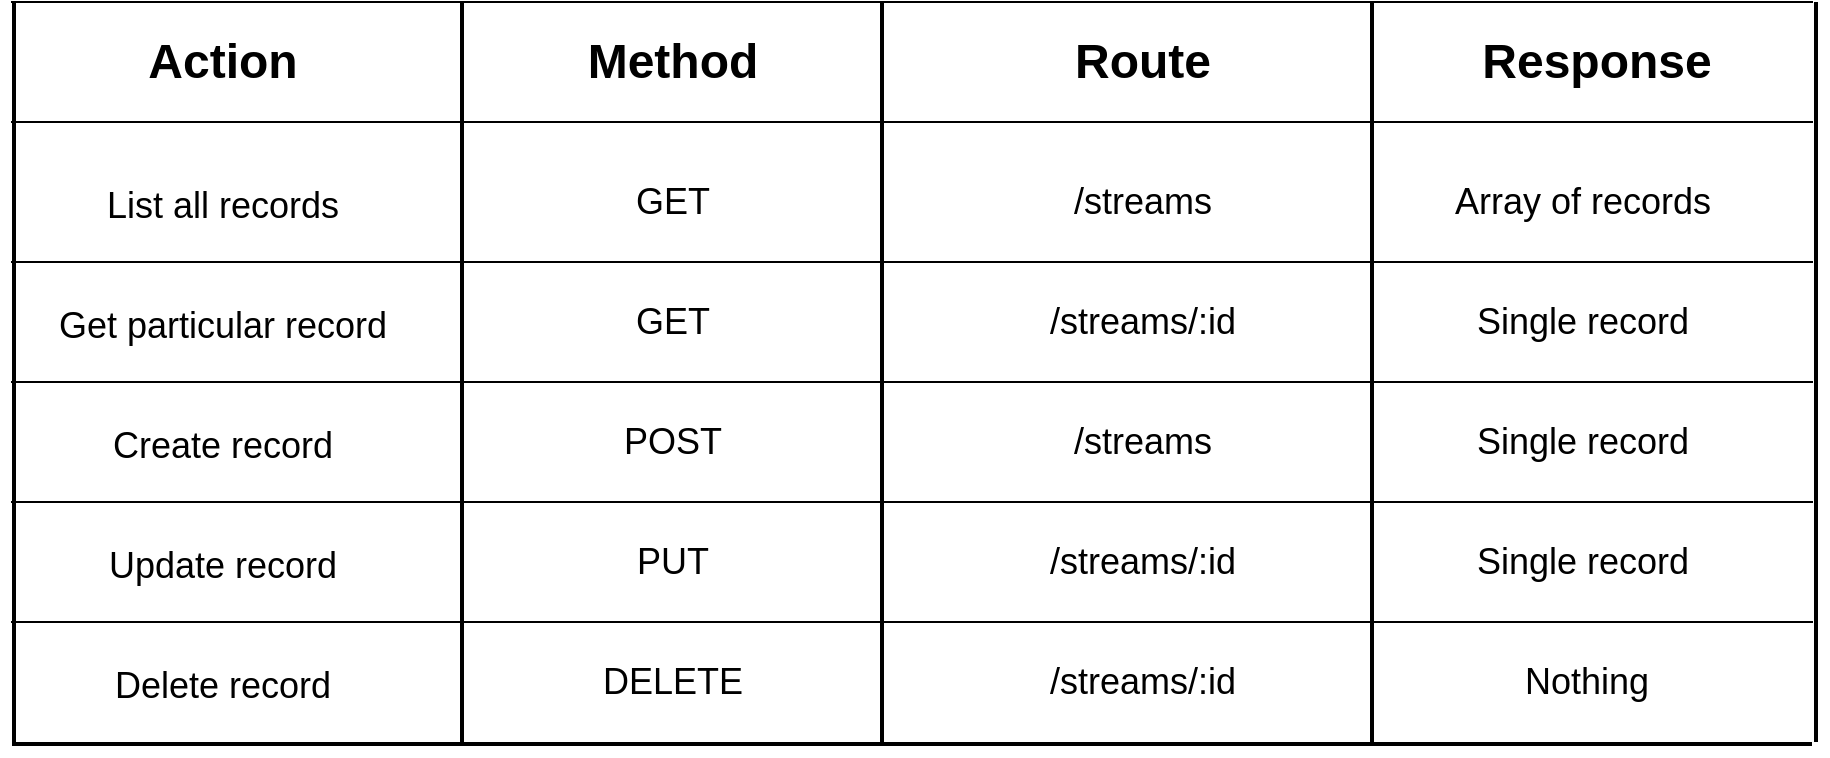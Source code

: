 <mxfile version="20.1.4" type="device"><diagram id="8lQDPsHXfhKiEy0WoGLJ" name="Page-1"><mxGraphModel dx="1306" dy="774" grid="1" gridSize="10" guides="1" tooltips="1" connect="1" arrows="1" fold="1" page="1" pageScale="1" pageWidth="850" pageHeight="1100" math="0" shadow="0"><root><mxCell id="0"/><mxCell id="1" parent="0"/><mxCell id="AHbO7j27KRi7DYEmHBfR-9" value="" style="shape=partialRectangle;whiteSpace=wrap;html=1;left=0;right=0;fillColor=none;" parent="1" vertex="1"><mxGeometry x="80" y="120" width="900" height="60" as="geometry"/></mxCell><mxCell id="AHbO7j27KRi7DYEmHBfR-10" value="&lt;font style=&quot;font-size: 24px;&quot;&gt;Action&lt;/font&gt;" style="text;html=1;align=center;verticalAlign=middle;resizable=0;points=[];autosize=1;strokeColor=none;fillColor=none;fontStyle=1" parent="1" vertex="1"><mxGeometry x="135" y="130" width="100" height="40" as="geometry"/></mxCell><mxCell id="AHbO7j27KRi7DYEmHBfR-11" value="&lt;font style=&quot;font-size: 24px;&quot;&gt;Method&lt;/font&gt;" style="text;html=1;align=center;verticalAlign=middle;resizable=0;points=[];autosize=1;strokeColor=none;fillColor=none;fontStyle=1" parent="1" vertex="1"><mxGeometry x="355" y="130" width="110" height="40" as="geometry"/></mxCell><mxCell id="AHbO7j27KRi7DYEmHBfR-12" value="&lt;font style=&quot;font-size: 24px;&quot;&gt;Route&lt;/font&gt;" style="text;html=1;align=center;verticalAlign=middle;resizable=0;points=[];autosize=1;strokeColor=none;fillColor=none;fontStyle=1" parent="1" vertex="1"><mxGeometry x="600" y="130" width="90" height="40" as="geometry"/></mxCell><mxCell id="AHbO7j27KRi7DYEmHBfR-13" value="" style="line;strokeWidth=2;direction=south;html=1;fontSize=24;" parent="1" vertex="1"><mxGeometry x="300" y="120" width="10" height="370" as="geometry"/></mxCell><mxCell id="AHbO7j27KRi7DYEmHBfR-14" value="" style="line;strokeWidth=2;direction=south;html=1;fontSize=24;" parent="1" vertex="1"><mxGeometry x="510" y="120" width="10" height="370" as="geometry"/></mxCell><mxCell id="AHbO7j27KRi7DYEmHBfR-15" value="&lt;font style=&quot;font-size: 18px;&quot;&gt;List all records&lt;/font&gt;" style="text;html=1;align=center;verticalAlign=middle;resizable=0;points=[];autosize=1;strokeColor=none;fillColor=none;fontSize=24;" parent="1" vertex="1"><mxGeometry x="115" y="200" width="140" height="40" as="geometry"/></mxCell><mxCell id="AHbO7j27KRi7DYEmHBfR-16" value="GET" style="text;html=1;align=center;verticalAlign=middle;resizable=0;points=[];autosize=1;strokeColor=none;fillColor=none;fontSize=18;" parent="1" vertex="1"><mxGeometry x="380" y="200" width="60" height="40" as="geometry"/></mxCell><mxCell id="AHbO7j27KRi7DYEmHBfR-17" value="/streams" style="text;html=1;align=center;verticalAlign=middle;resizable=0;points=[];autosize=1;strokeColor=none;fillColor=none;fontSize=18;" parent="1" vertex="1"><mxGeometry x="600" y="200" width="90" height="40" as="geometry"/></mxCell><mxCell id="AHbO7j27KRi7DYEmHBfR-18" value="/streams/:id" style="text;html=1;align=center;verticalAlign=middle;resizable=0;points=[];autosize=1;strokeColor=none;fillColor=none;fontSize=18;" parent="1" vertex="1"><mxGeometry x="585" y="260" width="120" height="40" as="geometry"/></mxCell><mxCell id="AHbO7j27KRi7DYEmHBfR-19" value="/streams" style="text;html=1;align=center;verticalAlign=middle;resizable=0;points=[];autosize=1;strokeColor=none;fillColor=none;fontSize=18;" parent="1" vertex="1"><mxGeometry x="600" y="320" width="90" height="40" as="geometry"/></mxCell><mxCell id="AHbO7j27KRi7DYEmHBfR-21" value="/streams/:id" style="text;html=1;align=center;verticalAlign=middle;resizable=0;points=[];autosize=1;strokeColor=none;fillColor=none;fontSize=18;" parent="1" vertex="1"><mxGeometry x="585" y="380" width="120" height="40" as="geometry"/></mxCell><mxCell id="AHbO7j27KRi7DYEmHBfR-22" value="/streams/:id" style="text;html=1;align=center;verticalAlign=middle;resizable=0;points=[];autosize=1;strokeColor=none;fillColor=none;fontSize=18;" parent="1" vertex="1"><mxGeometry x="585" y="440" width="120" height="40" as="geometry"/></mxCell><mxCell id="AHbO7j27KRi7DYEmHBfR-23" value="GET" style="text;html=1;align=center;verticalAlign=middle;resizable=0;points=[];autosize=1;strokeColor=none;fillColor=none;fontSize=18;" parent="1" vertex="1"><mxGeometry x="380" y="260" width="60" height="40" as="geometry"/></mxCell><mxCell id="AHbO7j27KRi7DYEmHBfR-24" value="DELETE" style="text;html=1;align=center;verticalAlign=middle;resizable=0;points=[];autosize=1;strokeColor=none;fillColor=none;fontSize=18;" parent="1" vertex="1"><mxGeometry x="365" y="440" width="90" height="40" as="geometry"/></mxCell><mxCell id="AHbO7j27KRi7DYEmHBfR-25" value="PUT" style="text;html=1;align=center;verticalAlign=middle;resizable=0;points=[];autosize=1;strokeColor=none;fillColor=none;fontSize=18;" parent="1" vertex="1"><mxGeometry x="380" y="380" width="60" height="40" as="geometry"/></mxCell><mxCell id="AHbO7j27KRi7DYEmHBfR-26" value="POST" style="text;html=1;align=center;verticalAlign=middle;resizable=0;points=[];autosize=1;strokeColor=none;fillColor=none;fontSize=18;" parent="1" vertex="1"><mxGeometry x="375" y="320" width="70" height="40" as="geometry"/></mxCell><mxCell id="AHbO7j27KRi7DYEmHBfR-27" value="&lt;font style=&quot;font-size: 18px;&quot;&gt;Get particular record&lt;/font&gt;" style="text;html=1;align=center;verticalAlign=middle;resizable=0;points=[];autosize=1;strokeColor=none;fillColor=none;fontSize=24;" parent="1" vertex="1"><mxGeometry x="90" y="260" width="190" height="40" as="geometry"/></mxCell><mxCell id="AHbO7j27KRi7DYEmHBfR-28" value="&lt;font style=&quot;font-size: 18px;&quot;&gt;Create record&lt;/font&gt;" style="text;html=1;align=center;verticalAlign=middle;resizable=0;points=[];autosize=1;strokeColor=none;fillColor=none;fontSize=24;" parent="1" vertex="1"><mxGeometry x="120" y="320" width="130" height="40" as="geometry"/></mxCell><mxCell id="AHbO7j27KRi7DYEmHBfR-29" value="&lt;font style=&quot;font-size: 18px;&quot;&gt;Update record&lt;/font&gt;" style="text;html=1;align=center;verticalAlign=middle;resizable=0;points=[];autosize=1;strokeColor=none;fillColor=none;fontSize=24;" parent="1" vertex="1"><mxGeometry x="115" y="380" width="140" height="40" as="geometry"/></mxCell><mxCell id="AHbO7j27KRi7DYEmHBfR-30" value="&lt;font style=&quot;font-size: 18px;&quot;&gt;Delete record&lt;/font&gt;" style="text;html=1;align=center;verticalAlign=middle;resizable=0;points=[];autosize=1;strokeColor=none;fillColor=none;fontSize=24;" parent="1" vertex="1"><mxGeometry x="120" y="440" width="130" height="40" as="geometry"/></mxCell><mxCell id="AHbO7j27KRi7DYEmHBfR-31" value="" style="shape=partialRectangle;whiteSpace=wrap;html=1;left=0;right=0;fillColor=none;fontSize=18;" parent="1" vertex="1"><mxGeometry x="80" y="250" width="900" height="60" as="geometry"/></mxCell><mxCell id="AHbO7j27KRi7DYEmHBfR-32" value="" style="shape=partialRectangle;whiteSpace=wrap;html=1;left=0;right=0;fillColor=none;fontSize=18;" parent="1" vertex="1"><mxGeometry x="80" y="370" width="900" height="60" as="geometry"/></mxCell><mxCell id="AHbO7j27KRi7DYEmHBfR-34" value="" style="line;strokeWidth=2;html=1;fontSize=18;" parent="1" vertex="1"><mxGeometry x="80" y="486" width="900" height="10" as="geometry"/></mxCell><mxCell id="AHbO7j27KRi7DYEmHBfR-35" value="" style="line;strokeWidth=2;direction=south;html=1;fontSize=24;" parent="1" vertex="1"><mxGeometry x="76" y="120" width="10" height="370" as="geometry"/></mxCell><mxCell id="AHbO7j27KRi7DYEmHBfR-36" value="" style="line;strokeWidth=2;direction=south;html=1;fontSize=24;" parent="1" vertex="1"><mxGeometry x="755" y="120" width="10" height="370" as="geometry"/></mxCell><mxCell id="DJw7xYdqyf1ALrRgUh7k-1" value="" style="line;strokeWidth=2;direction=south;html=1;fontSize=24;" vertex="1" parent="1"><mxGeometry x="977" y="120" width="10" height="370" as="geometry"/></mxCell><mxCell id="DJw7xYdqyf1ALrRgUh7k-3" value="&lt;font style=&quot;font-size: 24px;&quot;&gt;Response&lt;/font&gt;" style="text;html=1;align=center;verticalAlign=middle;resizable=0;points=[];autosize=1;strokeColor=none;fillColor=none;fontStyle=1" vertex="1" parent="1"><mxGeometry x="802" y="130" width="140" height="40" as="geometry"/></mxCell><mxCell id="DJw7xYdqyf1ALrRgUh7k-4" value="Array of records" style="text;html=1;align=center;verticalAlign=middle;resizable=0;points=[];autosize=1;strokeColor=none;fillColor=none;fontSize=18;" vertex="1" parent="1"><mxGeometry x="790" y="200" width="150" height="40" as="geometry"/></mxCell><mxCell id="DJw7xYdqyf1ALrRgUh7k-5" value="Single record" style="text;html=1;align=center;verticalAlign=middle;resizable=0;points=[];autosize=1;strokeColor=none;fillColor=none;fontSize=18;" vertex="1" parent="1"><mxGeometry x="800" y="260" width="130" height="40" as="geometry"/></mxCell><mxCell id="DJw7xYdqyf1ALrRgUh7k-6" value="Single record" style="text;html=1;align=center;verticalAlign=middle;resizable=0;points=[];autosize=1;strokeColor=none;fillColor=none;fontSize=18;" vertex="1" parent="1"><mxGeometry x="800" y="320" width="130" height="40" as="geometry"/></mxCell><mxCell id="DJw7xYdqyf1ALrRgUh7k-7" value="Single record" style="text;html=1;align=center;verticalAlign=middle;resizable=0;points=[];autosize=1;strokeColor=none;fillColor=none;fontSize=18;" vertex="1" parent="1"><mxGeometry x="800" y="380" width="130" height="40" as="geometry"/></mxCell><mxCell id="DJw7xYdqyf1ALrRgUh7k-8" value="Nothing" style="text;html=1;align=center;verticalAlign=middle;resizable=0;points=[];autosize=1;strokeColor=none;fillColor=none;fontSize=18;" vertex="1" parent="1"><mxGeometry x="822" y="440" width="90" height="40" as="geometry"/></mxCell></root></mxGraphModel></diagram></mxfile>
